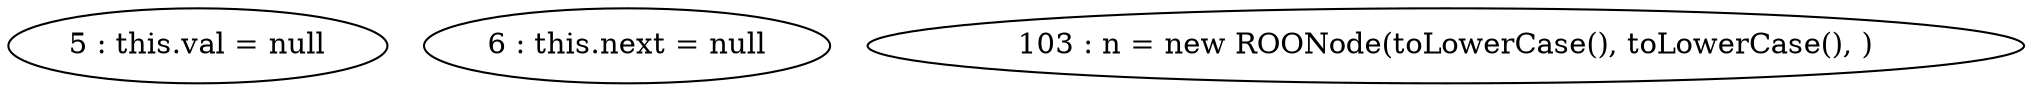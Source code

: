 digraph G {
"5 : this.val = null"
"6 : this.next = null"
"103 : n = new ROONode(toLowerCase(), toLowerCase(), )"
}